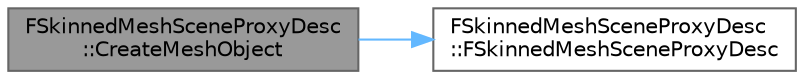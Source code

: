 digraph "FSkinnedMeshSceneProxyDesc::CreateMeshObject"
{
 // INTERACTIVE_SVG=YES
 // LATEX_PDF_SIZE
  bgcolor="transparent";
  edge [fontname=Helvetica,fontsize=10,labelfontname=Helvetica,labelfontsize=10];
  node [fontname=Helvetica,fontsize=10,shape=box,height=0.2,width=0.4];
  rankdir="LR";
  Node1 [id="Node000001",label="FSkinnedMeshSceneProxyDesc\l::CreateMeshObject",height=0.2,width=0.4,color="gray40", fillcolor="grey60", style="filled", fontcolor="black",tooltip=" "];
  Node1 -> Node2 [id="edge1_Node000001_Node000002",color="steelblue1",style="solid",tooltip=" "];
  Node2 [id="Node000002",label="FSkinnedMeshSceneProxyDesc\l::FSkinnedMeshSceneProxyDesc",height=0.2,width=0.4,color="grey40", fillcolor="white", style="filled",URL="$d2/dfc/structFSkinnedMeshSceneProxyDesc.html#ab22f2656b66d7ce58441fb7de3f8019f",tooltip=" "];
}

